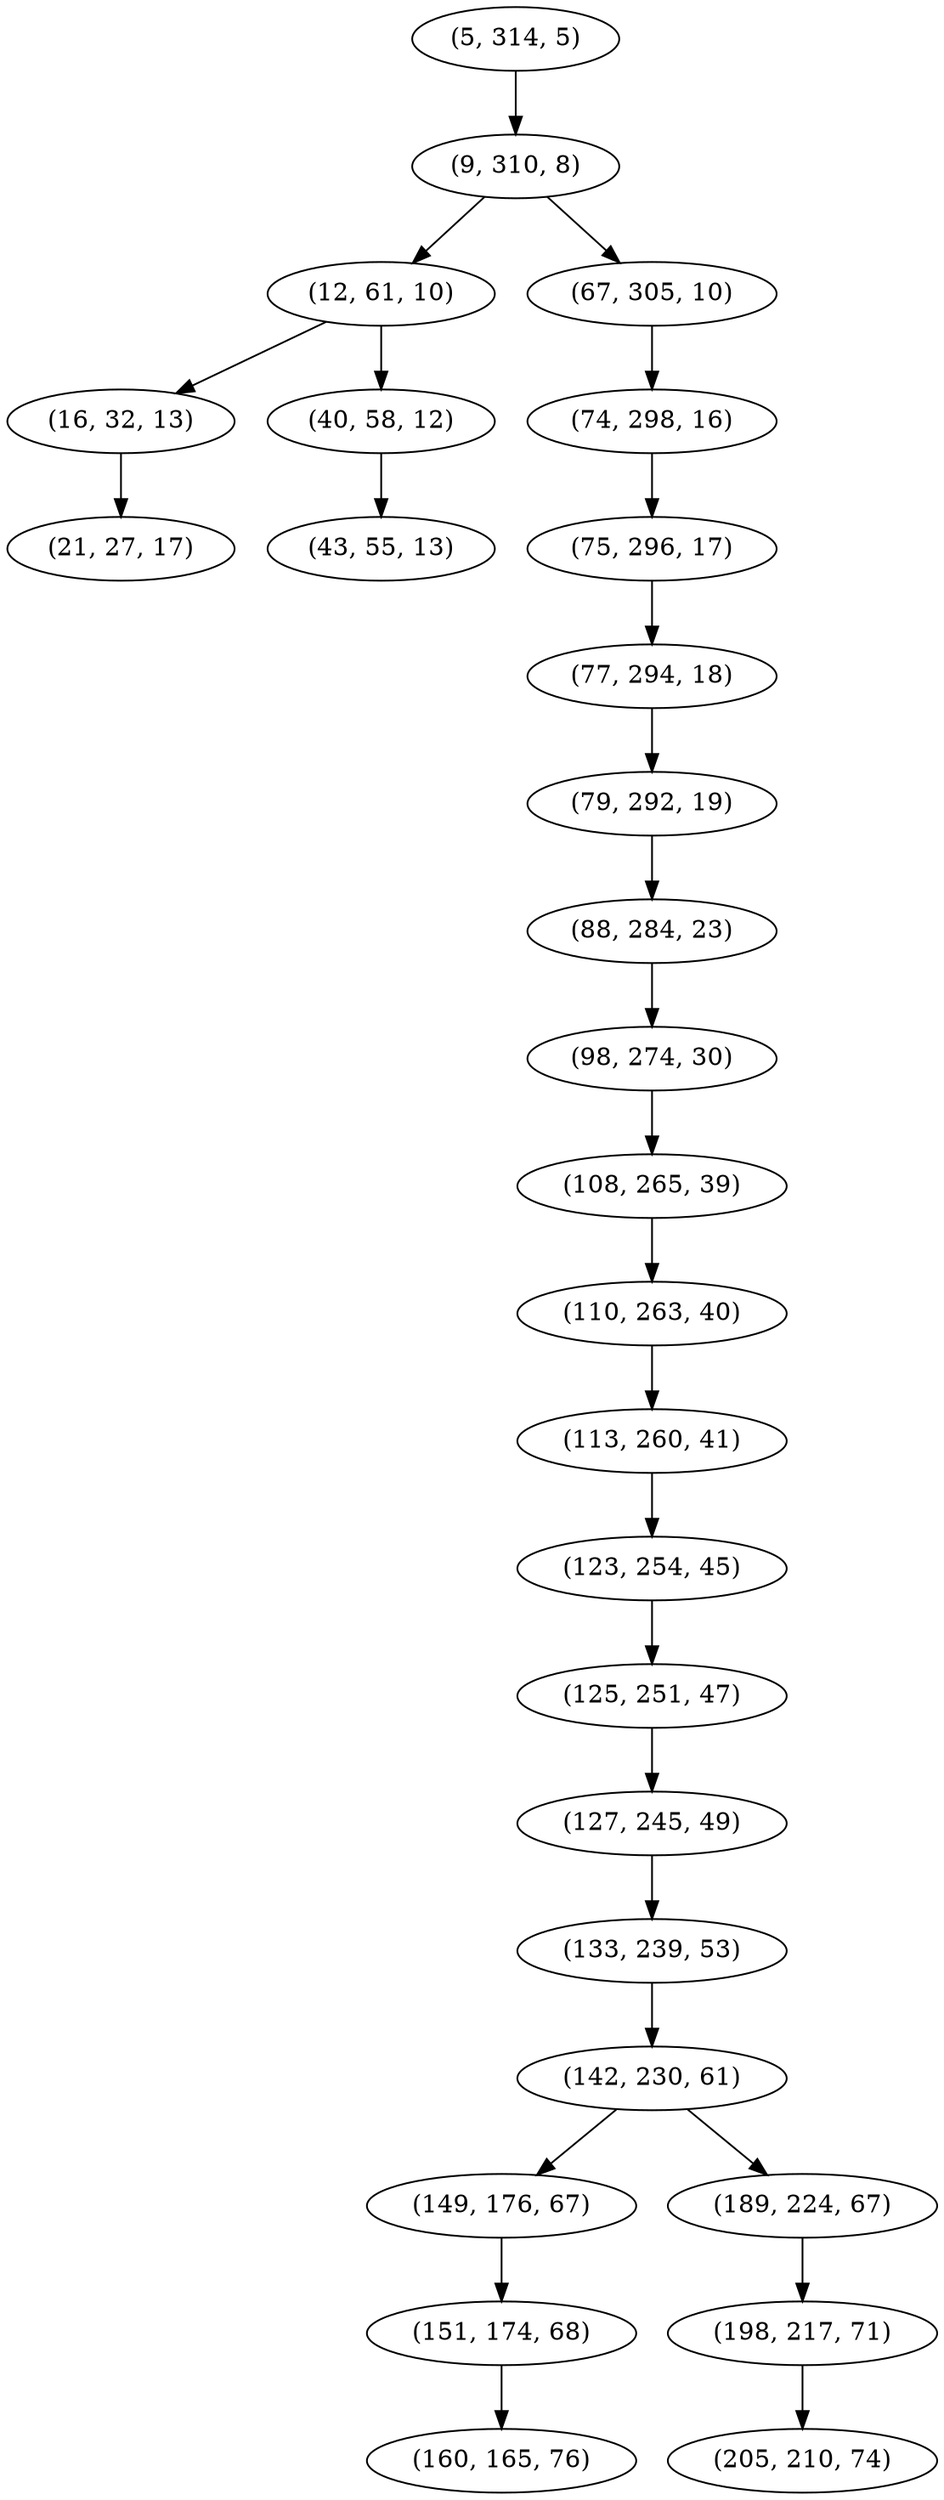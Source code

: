 digraph tree {
    "(5, 314, 5)";
    "(9, 310, 8)";
    "(12, 61, 10)";
    "(16, 32, 13)";
    "(21, 27, 17)";
    "(40, 58, 12)";
    "(43, 55, 13)";
    "(67, 305, 10)";
    "(74, 298, 16)";
    "(75, 296, 17)";
    "(77, 294, 18)";
    "(79, 292, 19)";
    "(88, 284, 23)";
    "(98, 274, 30)";
    "(108, 265, 39)";
    "(110, 263, 40)";
    "(113, 260, 41)";
    "(123, 254, 45)";
    "(125, 251, 47)";
    "(127, 245, 49)";
    "(133, 239, 53)";
    "(142, 230, 61)";
    "(149, 176, 67)";
    "(151, 174, 68)";
    "(160, 165, 76)";
    "(189, 224, 67)";
    "(198, 217, 71)";
    "(205, 210, 74)";
    "(5, 314, 5)" -> "(9, 310, 8)";
    "(9, 310, 8)" -> "(12, 61, 10)";
    "(9, 310, 8)" -> "(67, 305, 10)";
    "(12, 61, 10)" -> "(16, 32, 13)";
    "(12, 61, 10)" -> "(40, 58, 12)";
    "(16, 32, 13)" -> "(21, 27, 17)";
    "(40, 58, 12)" -> "(43, 55, 13)";
    "(67, 305, 10)" -> "(74, 298, 16)";
    "(74, 298, 16)" -> "(75, 296, 17)";
    "(75, 296, 17)" -> "(77, 294, 18)";
    "(77, 294, 18)" -> "(79, 292, 19)";
    "(79, 292, 19)" -> "(88, 284, 23)";
    "(88, 284, 23)" -> "(98, 274, 30)";
    "(98, 274, 30)" -> "(108, 265, 39)";
    "(108, 265, 39)" -> "(110, 263, 40)";
    "(110, 263, 40)" -> "(113, 260, 41)";
    "(113, 260, 41)" -> "(123, 254, 45)";
    "(123, 254, 45)" -> "(125, 251, 47)";
    "(125, 251, 47)" -> "(127, 245, 49)";
    "(127, 245, 49)" -> "(133, 239, 53)";
    "(133, 239, 53)" -> "(142, 230, 61)";
    "(142, 230, 61)" -> "(149, 176, 67)";
    "(142, 230, 61)" -> "(189, 224, 67)";
    "(149, 176, 67)" -> "(151, 174, 68)";
    "(151, 174, 68)" -> "(160, 165, 76)";
    "(189, 224, 67)" -> "(198, 217, 71)";
    "(198, 217, 71)" -> "(205, 210, 74)";
}
